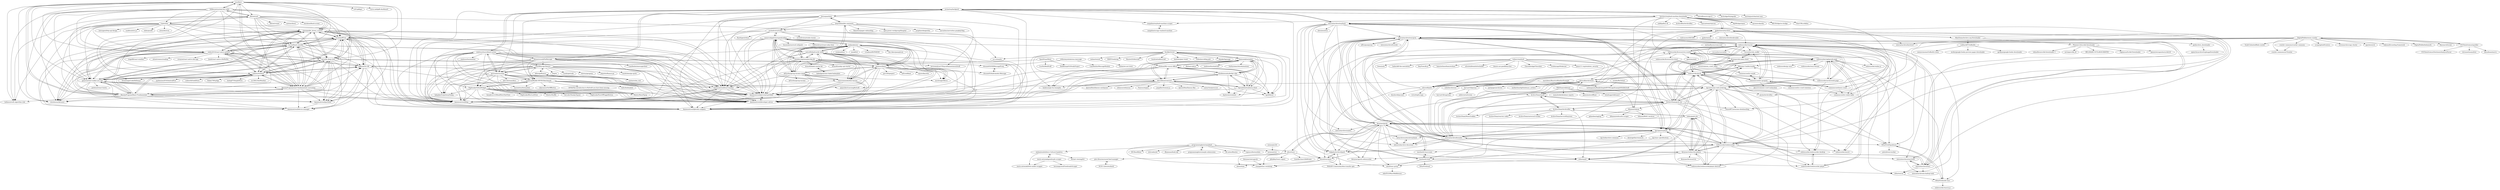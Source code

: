 digraph G {
"mozilla/rr" -> "nimia/public_drown_scanner"
"mozilla/rr" -> "lorentey/BTree"
"mozilla/rr" -> "mrzool/bash-sensible"
"mozilla/rr" -> "xiekw2010/react-native-gitfeed"
"mozilla/rr" -> "sqren/fb-sleep-stats"
"mozilla/rr" -> "gaearon/react-makes-you-sad"
"mozilla/rr" -> "oubowu/OuNews"
"mozilla/rr" -> "ReactjsProgram/react-fundamentals-curriculum"
"mozilla/rr" -> "ReactjsProgram/React-Fundamentals"
"mozilla/rr" -> "fulldecent/system-bus-radio"
"mozilla/rr" -> "storehouse/Advance" ["e"=1]
"mozilla/rr" -> "dthree/cash"
"mozilla/rr" -> "cs01/gdbgui" ["e"=1]
"mozilla/rr" -> "hollance/swift-algorithm-club" ["e"=1]
"mozilla/rr" -> "cyrus-and/gdb-dashboard" ["e"=1]
"jsvine/waybackpack" -> "bevacqua/shots"
"jsvine/waybackpack" -> "hartator/wayback-machine-downloader"
"jsvine/waybackpack" -> "IonicaBizau/scrape-it" ["e"=1]
"jsvine/waybackpack" -> "sindresorhus/refined-twitter"
"jsvine/waybackpack" -> "bboyairwreck/PieMessage"
"jsvine/waybackpack" -> "kanemontreuil/gherkin-snippets"
"jsvine/waybackpack" -> "internetarchive/wayback"
"jsvine/waybackpack" -> "kanemontreuil/blog"
"jsvine/waybackpack" -> "kanemontreuil/personal-portfolio"
"jsvine/waybackpack" -> "pyGrowler/Growler"
"jsvine/waybackpack" -> "kanemontreuil/developer-advice"
"jsvine/waybackpack" -> "ivanbruel/Reddit-MVVM-Benchmark"
"jsvine/waybackpack" -> "sangaline/wayback-machine-scraper"
"jsvine/waybackpack" -> "devbridge/Styleguide" ["e"=1]
"jsvine/waybackpack" -> "mortenjust/cleartext-mac" ["e"=1]
"bboyairwreck/PieMessage" -> "kakajika/SwipeAwayDialog" ["e"=1]
"bboyairwreck/PieMessage" -> "Nightonke/GithubWidget"
"bboyairwreck/PieMessage" -> "pyGrowler/Growler"
"bboyairwreck/PieMessage" -> "shusain93/OSXMessageProxy"
"bboyairwreck/PieMessage" -> "jsvine/waybackpack"
"bboyairwreck/PieMessage" -> "Meetic/MaryPopup" ["e"=1]
"bboyairwreck/PieMessage" -> "kanemontreuil/personal-portfolio"
"bboyairwreck/PieMessage" -> "shusain93/Andromeda-iMessage"
"bboyairwreck/PieMessage" -> "kanemontreuil/gherkin-snippets"
"bboyairwreck/PieMessage" -> "kanemontreuil/blog"
"bboyairwreck/PieMessage" -> "ivanbruel/Reddit-MVVM-Benchmark"
"bboyairwreck/PieMessage" -> "sindresorhus/refined-twitter"
"bboyairwreck/PieMessage" -> "kanemontreuil/developer-advice"
"bboyairwreck/PieMessage" -> "FlashBoys/go-finance"
"bboyairwreck/PieMessage" -> "CamHenlin/imessageclient" ["e"=1]
"wabarc/wayback" -> "crisdosyago/Diskernet" ["e"=1]
"wabarc/wayback" -> "rahiel/archiveror"
"wabarc/wayback" -> "oduwsdl/ipwb"
"wabarc/wayback" -> "jmau111-org/windows_security" ["e"=1]
"wabarc/wayback" -> "Owez/yark" ["e"=1]
"wabarc/wayback" -> "leafac/kill-the-newsletter" ["e"=1]
"wabarc/wayback" -> "HeyPuter/kv.js" ["e"=1]
"wabarc/wayback" -> "oduwsdl/archivenow"
"wabarc/wayback" -> "hamsterbase/hamsterbase" ["e"=1]
"wabarc/wayback" -> "silverbulletmd/silverbullet" ["e"=1]
"wabarc/wayback" -> "Rhizome-Conifer/conifer"
"wabarc/wayback" -> "donuts-are-good/bearclaw"
"wabarc/wayback" -> "ChocolateApp/Chocolate" ["e"=1]
"buckket/twtxt" -> "XXIIVV/webring" ["e"=1]
"buckket/twtxt" -> "mdom/txtnish"
"buckket/twtxt" -> "Teamweek/instadate"
"buckket/twtxt" -> "tholman/90s-cursor-effects"
"buckket/twtxt" -> "cloudimmunity/docker-slim"
"buckket/twtxt" -> "Spreadsheets/jQuery.sheet"
"buckket/twtxt" -> "MasterQ32/kristall" ["e"=1]
"buckket/twtxt" -> "p-e-w/maybe" ["e"=1]
"buckket/twtxt" -> "sgrif/diesel" ["e"=1]
"buckket/twtxt" -> "dmvaldman/samsara"
"buckket/twtxt" -> "hundredrabbits/Left" ["e"=1]
"buckket/twtxt" -> "bmkmanoj/js-by-examples" ["e"=1]
"buckket/twtxt" -> "lmatteis/peer-tweet" ["e"=1]
"buckket/twtxt" -> "tsileo/microblog.pub" ["e"=1]
"buckket/twtxt" -> "skyjake/lagrange" ["e"=1]
"oduwsdl/ipwb" -> "internetarchive/warcprox"
"oduwsdl/ipwb" -> "oduwsdl/archivenow"
"oduwsdl/ipwb" -> "helgeho/ArchiveSpark"
"oduwsdl/ipwb" -> "diasdavid/ipscend" ["e"=1]
"oduwsdl/ipwb" -> "webrecorder/warcio"
"oduwsdl/ipwb" -> "webrecorder/browsertrix-crawler"
"oduwsdl/ipwb" -> "victorb/ipfscrape"
"webrecorder/browsertrix-crawler" -> "webrecorder/replayweb.page"
"webrecorder/browsertrix-crawler" -> "webrecorder/archiveweb.page"
"webrecorder/browsertrix-crawler" -> "webrecorder/pywb"
"webrecorder/browsertrix-crawler" -> "webrecorder/browsertrix-cloud"
"webrecorder/browsertrix-crawler" -> "webrecorder/warcio"
"webrecorder/browsertrix-crawler" -> "openzim/zimit" ["e"=1]
"webrecorder/browsertrix-crawler" -> "webrecorder/warcit"
"webrecorder/browsertrix-crawler" -> "internetarchive/warcprox"
"tripit/slate" -> "dthree/cash"
"tripit/slate" -> "interagent/http-api-design" ["e"=1]
"tripit/slate" -> "usablica/intro.js" ["e"=1]
"tripit/slate" -> "mrzool/bash-sensible"
"tripit/slate" -> "gaearon/react-makes-you-sad"
"tripit/slate" -> "lorentey/BTree"
"tripit/slate" -> "nimia/public_drown_scanner"
"tripit/slate" -> "ReactjsProgram/React-Fundamentals"
"tripit/slate" -> "xiekw2010/react-native-gitfeed"
"tripit/slate" -> "storehouse/Advance" ["e"=1]
"tripit/slate" -> "sqren/fb-sleep-stats"
"tripit/slate" -> "ReactjsProgram/react-fundamentals-curriculum"
"tripit/slate" -> "elabs/pundit" ["e"=1]
"tripit/slate" -> "atom/electron" ["e"=1]
"tripit/slate" -> "hollance/swift-algorithm-club" ["e"=1]
"cloudimmunity/docker-slim" -> "tholman/90s-cursor-effects"
"cloudimmunity/docker-slim" -> "kanemontreuil/personal-portfolio"
"cloudimmunity/docker-slim" -> "Teamweek/instadate"
"cloudimmunity/docker-slim" -> "kanemontreuil/developer-advice"
"cloudimmunity/docker-slim" -> "Spreadsheets/jQuery.sheet"
"cloudimmunity/docker-slim" -> "sgrif/diesel" ["e"=1]
"cloudimmunity/docker-slim" -> "daylerees/scientist" ["e"=1]
"cloudimmunity/docker-slim" -> "dmvaldman/samsara"
"fulldecent/system-bus-radio" -> "nimia/public_drown_scanner"
"fulldecent/system-bus-radio" -> "mrzool/bash-sensible"
"fulldecent/system-bus-radio" -> "lorentey/BTree"
"fulldecent/system-bus-radio" -> "sqren/fb-sleep-stats"
"fulldecent/system-bus-radio" -> "gaearon/react-makes-you-sad"
"fulldecent/system-bus-radio" -> "xiekw2010/react-native-gitfeed"
"fulldecent/system-bus-radio" -> "dthree/cash"
"fulldecent/system-bus-radio" -> "ReactjsProgram/react-fundamentals-curriculum"
"fulldecent/system-bus-radio" -> "oubowu/OuNews"
"fulldecent/system-bus-radio" -> "ReactjsProgram/React-Fundamentals"
"fulldecent/system-bus-radio" -> "mozilla/rr"
"fulldecent/system-bus-radio" -> "storehouse/Advance" ["e"=1]
"fulldecent/system-bus-radio" -> "hollance/swift-algorithm-club" ["e"=1]
"fulldecent/system-bus-radio" -> "DreaminginCodeZH/Douya" ["e"=1]
"fulldecent/system-bus-radio" -> "tripit/slate"
"sqren/fb-sleep-stats" -> "nimia/public_drown_scanner"
"sqren/fb-sleep-stats" -> "lorentey/BTree"
"sqren/fb-sleep-stats" -> "xiekw2010/react-native-gitfeed"
"sqren/fb-sleep-stats" -> "gaearon/react-makes-you-sad"
"sqren/fb-sleep-stats" -> "mrzool/bash-sensible"
"sqren/fb-sleep-stats" -> "oubowu/OuNews"
"sqren/fb-sleep-stats" -> "ReactjsProgram/react-fundamentals-curriculum"
"sqren/fb-sleep-stats" -> "ReactjsProgram/React-Fundamentals"
"sqren/fb-sleep-stats" -> "Jeffmen/Git.NB"
"sqren/fb-sleep-stats" -> "storehouse/Advance" ["e"=1]
"sqren/fb-sleep-stats" -> "kanemontreuil/portfolio"
"sqren/fb-sleep-stats" -> "kanemontreuil/device-manager"
"sqren/fb-sleep-stats" -> "kanemontreuil/developer-advice"
"sqren/fb-sleep-stats" -> "kanemontreuil/blog"
"sqren/fb-sleep-stats" -> "kanemontreuil/local-weather"
"kriasoft/babel-starter-kit" -> "babel/generator-babel-boilerplate"
"Spreadsheets/jQuery.sheet" -> "tholman/90s-cursor-effects"
"Spreadsheets/jQuery.sheet" -> "Teamweek/instadate"
"Spreadsheets/jQuery.sheet" -> "cloudimmunity/docker-slim"
"Spreadsheets/jQuery.sheet" -> "kanemontreuil/personal-portfolio"
"Spreadsheets/jQuery.sheet" -> "kanemontreuil/developer-advice"
"Spreadsheets/jQuery.sheet" -> "dmvaldman/samsara"
"Spreadsheets/jQuery.sheet" -> "sgrif/diesel" ["e"=1]
"Spreadsheets/jQuery.sheet" -> "daylerees/scientist" ["e"=1]
"Phoenix124/scribd-downloader" -> "mrtztg/scribd_dl"
"Phoenix124/scribd-downloader" -> "BELGRADE-OUTLAW/SCRIMTEC"
"Phoenix124/scribd-downloader" -> "vaginessa/Scribd-Downloader"
"Phoenix124/scribd-downloader" -> "giannisterzopoulos/scribd-dl"
"Phoenix124/scribd-downloader" -> "tobiasBora/scribd-downloader-3"
"USCDataScience/sparkler" -> "DigitalPebble/storm-crawler"
"USCDataScience/sparkler" -> "USCDataScience/SentimentAnalysisParser"
"USCDataScience/sparkler" -> "chrismattmann/drat"
"USCDataScience/sparkler" -> "khundman/marve" ["e"=1]
"Teamweek/instadate" -> "tholman/90s-cursor-effects"
"Teamweek/instadate" -> "dmvaldman/samsara"
"Teamweek/instadate" -> "cloudimmunity/docker-slim"
"Teamweek/instadate" -> "Spreadsheets/jQuery.sheet"
"Teamweek/instadate" -> "kanemontreuil/personal-portfolio"
"Teamweek/instadate" -> "kanemontreuil/developer-advice"
"Teamweek/instadate" -> "bmkmanoj/js-by-examples" ["e"=1]
"Teamweek/instadate" -> "daylerees/scientist" ["e"=1]
"Teamweek/instadate" -> "buckket/twtxt"
"Teamweek/instadate" -> "sgrif/diesel" ["e"=1]
"Teamweek/instadate" -> "sindresorhus/matcher"
"Teamweek/instadate" -> "OutSystems/AutoAnimations" ["e"=1]
"Teamweek/instadate" -> "dleitee/valid.js" ["e"=1]
"ReactjsProgram/React-Fundamentals" -> "ReactjsProgram/react-fundamentals-curriculum"
"ReactjsProgram/React-Fundamentals" -> "nimia/public_drown_scanner"
"ReactjsProgram/React-Fundamentals" -> "lorentey/BTree"
"ReactjsProgram/React-Fundamentals" -> "gaearon/react-makes-you-sad"
"ReactjsProgram/React-Fundamentals" -> "xiekw2010/react-native-gitfeed"
"ReactjsProgram/React-Fundamentals" -> "mrzool/bash-sensible"
"ReactjsProgram/React-Fundamentals" -> "sqren/fb-sleep-stats"
"ReactjsProgram/React-Fundamentals" -> "oubowu/OuNews"
"ReactjsProgram/React-Fundamentals" -> "storehouse/Advance" ["e"=1]
"ReactjsProgram/React-Fundamentals" -> "Jeffmen/Git.NB"
"ReactjsProgram/React-Fundamentals" -> "mozilla/rr"
"ReactjsProgram/React-Fundamentals" -> "hollance/swift-algorithm-club" ["e"=1]
"ReactjsProgram/React-Fundamentals" -> "kanemontreuil/portfolio"
"ReactjsProgram/React-Fundamentals" -> "kanemontreuil/developer-advice"
"ReactjsProgram/React-Fundamentals" -> "kanemontreuil/device-manager"
"ReactjsProgram/react-fundamentals-curriculum" -> "ReactjsProgram/React-Fundamentals"
"ReactjsProgram/react-fundamentals-curriculum" -> "nimia/public_drown_scanner"
"ReactjsProgram/react-fundamentals-curriculum" -> "lorentey/BTree"
"ReactjsProgram/react-fundamentals-curriculum" -> "gaearon/react-makes-you-sad"
"ReactjsProgram/react-fundamentals-curriculum" -> "xiekw2010/react-native-gitfeed"
"ReactjsProgram/react-fundamentals-curriculum" -> "mrzool/bash-sensible"
"ReactjsProgram/react-fundamentals-curriculum" -> "sqren/fb-sleep-stats"
"ReactjsProgram/react-fundamentals-curriculum" -> "oubowu/OuNews"
"ReactjsProgram/react-fundamentals-curriculum" -> "storehouse/Advance" ["e"=1]
"ReactjsProgram/react-fundamentals-curriculum" -> "Jeffmen/Git.NB"
"ReactjsProgram/react-fundamentals-curriculum" -> "kanemontreuil/portfolio"
"ReactjsProgram/react-fundamentals-curriculum" -> "kanemontreuil/developer-advice"
"ReactjsProgram/react-fundamentals-curriculum" -> "kanemontreuil/device-manager"
"ReactjsProgram/react-fundamentals-curriculum" -> "mozilla/rr"
"ReactjsProgram/react-fundamentals-curriculum" -> "kanemontreuil/blog"
"jjjake/internetarchive" -> "bibanon/tubeup"
"jjjake/internetarchive" -> "internetarchive/wayback"
"jjjake/internetarchive" -> "iipc/awesome-web-archiving"
"jjjake/internetarchive" -> "vmbrasseur/IAS3API"
"jjjake/internetarchive" -> "jjjake/iamine"
"jjjake/internetarchive" -> "iipc/openwayback"
"jjjake/internetarchive" -> "internetarchive/bookreader" ["e"=1]
"jjjake/internetarchive" -> "hartator/wayback-machine-downloader"
"jjjake/internetarchive" -> "internetarchive/warcprox"
"jjjake/internetarchive" -> "webrecorder/warcio"
"jjjake/internetarchive" -> "webrecorder/webrecorder"
"jjjake/internetarchive" -> "MiniGlome/Archive.org-Downloader"
"jjjake/internetarchive" -> "chfoo/warcat"
"jjjake/internetarchive" -> "simon987/awesome-datahoarding" ["e"=1]
"jjjake/internetarchive" -> "internetarchive/brozzler"
"tholman/90s-cursor-effects" -> "cloudimmunity/docker-slim"
"tholman/90s-cursor-effects" -> "Teamweek/instadate"
"tholman/90s-cursor-effects" -> "kanemontreuil/personal-portfolio"
"tholman/90s-cursor-effects" -> "kanemontreuil/developer-advice"
"tholman/90s-cursor-effects" -> "Spreadsheets/jQuery.sheet"
"tholman/90s-cursor-effects" -> "bmkmanoj/js-by-examples" ["e"=1]
"tholman/90s-cursor-effects" -> "dmvaldman/samsara"
"tholman/90s-cursor-effects" -> "sgrif/diesel" ["e"=1]
"bibanon/tubeup" -> "bibanon/BASC-Archiver" ["e"=1]
"bibanon/tubeup" -> "gdamdam/iagitup"
"bibanon/tubeup" -> "bibanon/webcache-scraper"
"machawk1/wail" -> "machawk1/warcreate"
"machawk1/wail" -> "internetarchive/warcprox"
"machawk1/wail" -> "alard/warc-proxy"
"machawk1/wail" -> "N0taN3rd/wail"
"machawk1/wail" -> "webrecorder/webrecorder-player"
"machawk1/warcreate" -> "machawk1/wail"
"machawk1/warcreate" -> "internetarchive/warcprox"
"hartator/wayback-machine-downloader" -> "jsvine/waybackpack"
"hartator/wayback-machine-downloader" -> "iipc/awesome-web-archiving"
"hartator/wayback-machine-downloader" -> "sangaline/wayback-machine-scraper"
"hartator/wayback-machine-downloader" -> "jjjake/internetarchive"
"hartator/wayback-machine-downloader" -> "internetarchive/wayback"
"hartator/wayback-machine-downloader" -> "pirate/ArchiveBox" ["e"=1]
"hartator/wayback-machine-downloader" -> "mikf/gallery-dl" ["e"=1]
"hartator/wayback-machine-downloader" -> "webrecorder/pywb"
"hartator/wayback-machine-downloader" -> "ArchiveBox/ArchiveBox" ["e"=1]
"hartator/wayback-machine-downloader" -> "wpscanteam/wpscan" ["e"=1]
"hartator/wayback-machine-downloader" -> "ArchiveTeam/grab-site"
"hartator/wayback-machine-downloader" -> "RipMeApp/ripme" ["e"=1]
"hartator/wayback-machine-downloader" -> "qarmin/czkawka" ["e"=1]
"hartator/wayback-machine-downloader" -> "RSS-Bridge/rss-bridge" ["e"=1]
"hartator/wayback-machine-downloader" -> "ClearURLs/Addon" ["e"=1]
"ArchiveTeam/ArchiveBot" -> "ludios/grab-site"
"ArchiveTeam/ArchiveBot" -> "ArchiveTeam/NewsGrabber"
"ArchiveTeam/ArchiveBot" -> "ArchiveTeam/wpull"
"ArchiveTeam/ArchiveBot" -> "ArchiveTeam/terroroftinytown"
"ArchiveTeam/ArchiveBot" -> "ArchiveTeam/grab-site"
"ArchiveTeam/ArchiveBot" -> "ArchiveTeam/warrior-code2"
"ArchiveTeam/ArchiveBot" -> "chfoo/wpull"
"ArchiveTeam/ArchiveBot" -> "ArchiveTeam/universal-tracker"
"Nightonke/GithubWidget" -> "kakajika/SwipeAwayDialog" ["e"=1]
"Nightonke/GithubWidget" -> "Meetic/MaryPopup" ["e"=1]
"Nightonke/GithubWidget" -> "Nightonke/FaceOffToggleButton" ["e"=1]
"Nightonke/GithubWidget" -> "kanemontreuil/blog"
"Nightonke/GithubWidget" -> "kanemontreuil/gherkin-snippets"
"Nightonke/GithubWidget" -> "kanemontreuil/personal-portfolio"
"Nightonke/GithubWidget" -> "borjabravo10/ReadMoreTextView" ["e"=1]
"Nightonke/GithubWidget" -> "Nightonke/BlurLockView" ["e"=1]
"Nightonke/GithubWidget" -> "ivanbruel/Reddit-MVVM-Benchmark"
"Nightonke/GithubWidget" -> "Meetic/Shuffle" ["e"=1]
"Nightonke/GithubWidget" -> "kanemontreuil/developer-advice"
"Nightonke/GithubWidget" -> "IntruderShanky/Squint" ["e"=1]
"programminghistorian/ph-submissions" -> "programminghistorian/jekyll"
"sindresorhus/refined-twitter" -> "ivanbruel/Reddit-MVVM-Benchmark"
"sindresorhus/refined-twitter" -> "kanemontreuil/blog"
"sindresorhus/refined-twitter" -> "kanemontreuil/personal-portfolio"
"sindresorhus/refined-twitter" -> "kanemontreuil/developer-advice"
"sindresorhus/refined-twitter" -> "kanemontreuil/gherkin-snippets"
"sindresorhus/refined-twitter" -> "Nightonke/GithubWidget"
"sindresorhus/refined-twitter" -> "pyGrowler/Growler"
"sindresorhus/refined-twitter" -> "sindresorhus/anatine" ["e"=1]
"sindresorhus/refined-twitter" -> "FlashBoys/go-finance"
"sindresorhus/refined-twitter" -> "jsvine/waybackpack"
"sindresorhus/refined-twitter" -> "kakajika/SwipeAwayDialog" ["e"=1]
"sindresorhus/refined-twitter" -> "kanemontreuil/local-weather"
"sindresorhus/refined-twitter" -> "Meetic/MaryPopup" ["e"=1]
"sindresorhus/refined-twitter" -> "bboyairwreck/PieMessage"
"sindresorhus/refined-twitter" -> "marmelroy/Interpolate" ["e"=1]
"aktau/gofinance" -> "aantix/richie_rich"
"aktau/gofinance" -> "FlashBoys/go-finance"
"ericholiveira/studio" -> "kanemontreuil/personal-portfolio"
"ericholiveira/studio" -> "kanemontreuil/developer-advice"
"ericholiveira/studio" -> "kanemontreuil/local-weather"
"ericholiveira/studio" -> "ericholiveira/studio-cluster"
"ericholiveira/studio" -> "kanemontreuil/blog"
"ericholiveira/studio" -> "kanemontreuil/gherkin-snippets"
"ericholiveira/studio" -> "manavsehgal/reactspeedcoding"
"ericholiveira/studio" -> "Raathigesh/Atmo"
"joelpx/plasma" -> "natsu90/dial2verify-twilio"
"joelpx/plasma" -> "kanemontreuil/local-weather"
"joelpx/plasma" -> "kanemontreuil/developer-advice"
"joelpx/plasma" -> "kanemontreuil/personal-portfolio"
"joelpx/plasma" -> "kanemontreuil/blog"
"joelpx/plasma" -> "kanemontreuil/gherkin-snippets"
"joelpx/plasma" -> "okTurtles/group-income-simple"
"joelpx/plasma" -> "manavsehgal/reactspeedcoding"
"joelpx/plasma" -> "ratrecommends/dice-heroes"
"joelpx/plasma" -> "pinterest/knox"
"joelpx/plasma" -> "wisk/medusa" ["e"=1]
"joelpx/plasma" -> "mschwager/fierce" ["e"=1]
"joelpx/plasma" -> "zneak/fcd" ["e"=1]
"joelpx/plasma" -> "vrtadmin/ROPMEMU" ["e"=1]
"joelpx/plasma" -> "das-labor/panopticon" ["e"=1]
"pinterest/knox" -> "natsu90/dial2verify-twilio"
"pinterest/knox" -> "kanemontreuil/local-weather"
"pinterest/knox" -> "okTurtles/group-income-simple"
"pinterest/knox" -> "kanemontreuil/personal-portfolio"
"pinterest/knox" -> "kanemontreuil/developer-advice"
"pinterest/knox" -> "ratrecommends/dice-heroes"
"pinterest/knox" -> "kanemontreuil/gherkin-snippets"
"pinterest/knox" -> "kanemontreuil/blog"
"pinterest/knox" -> "membership/membership.db"
"pinterest/knox" -> "manavsehgal/reactspeedcoding"
"pinterest/knox" -> "joelpx/plasma"
"pinterest/knox" -> "lyft/confidant" ["e"=1]
"pinterest/knox" -> "mschwager/fierce" ["e"=1]
"pinterest/knox" -> "square/keywhiz" ["e"=1]
"pinterest/knox" -> "gavv/httpexpect" ["e"=1]
"webrecorder/pywb" -> "webrecorder/browsertrix-crawler"
"webrecorder/pywb" -> "webrecorder/warcio"
"webrecorder/pywb" -> "webrecorder/replayweb.page"
"webrecorder/pywb" -> "webrecorder/webrecorder"
"webrecorder/pywb" -> "Rhizome-Conifer/conifer"
"webrecorder/pywb" -> "iipc/awesome-web-archiving"
"webrecorder/pywb" -> "internetarchive/brozzler"
"webrecorder/pywb" -> "iipc/openwayback"
"webrecorder/pywb" -> "ArchiveTeam/grab-site"
"webrecorder/pywb" -> "webrecorder/archiveweb.page"
"webrecorder/pywb" -> "internetarchive/warcprox"
"webrecorder/pywb" -> "ArchiveTeam/wpull"
"webrecorder/pywb" -> "oduwsdl/archivenow"
"webrecorder/pywb" -> "webrecorder/webrecorder-desktop"
"webrecorder/pywb" -> "webrecorder/webrecorderplayer-electron"
"harvard-lil/perma" -> "oduwsdl/archivenow"
"harvard-lil/perma" -> "harvard-lil/capstone" ["e"=1]
"harvard-lil/perma" -> "adelevie/walverine" ["e"=1]
"mrzool/bash-sensible" -> "nimia/public_drown_scanner"
"mrzool/bash-sensible" -> "lorentey/BTree"
"mrzool/bash-sensible" -> "xiekw2010/react-native-gitfeed"
"mrzool/bash-sensible" -> "gaearon/react-makes-you-sad"
"mrzool/bash-sensible" -> "sqren/fb-sleep-stats"
"mrzool/bash-sensible" -> "ReactjsProgram/react-fundamentals-curriculum"
"mrzool/bash-sensible" -> "oubowu/OuNews"
"mrzool/bash-sensible" -> "ReactjsProgram/React-Fundamentals"
"mrzool/bash-sensible" -> "kanemontreuil/portfolio"
"mrzool/bash-sensible" -> "Jeffmen/Git.NB"
"mrzool/bash-sensible" -> "kanemontreuil/device-manager"
"mrzool/bash-sensible" -> "storehouse/Advance" ["e"=1]
"mrzool/bash-sensible" -> "kanemontreuil/developer-advice"
"mrzool/bash-sensible" -> "kanemontreuil/blog"
"mrzool/bash-sensible" -> "kanemontreuil/local-weather"
"okTurtles/group-income-simple" -> "kanemontreuil/local-weather"
"okTurtles/group-income-simple" -> "natsu90/dial2verify-twilio"
"okTurtles/group-income-simple" -> "kanemontreuil/developer-advice"
"okTurtles/group-income-simple" -> "kanemontreuil/blog"
"okTurtles/group-income-simple" -> "kanemontreuil/gherkin-snippets"
"okTurtles/group-income-simple" -> "ratrecommends/dice-heroes"
"okTurtles/group-income-simple" -> "kanemontreuil/personal-portfolio"
"okTurtles/group-income-simple" -> "manavsehgal/reactspeedcoding"
"okTurtles/group-income-simple" -> "pinterest/knox"
"okTurtles/group-income-simple" -> "joelpx/plasma"
"okTurtles/group-income-simple" -> "membership/membership.db"
"okTurtles/group-income-simple" -> "okTurtles/group-income"
"okTurtles/group-income-simple" -> "mschwager/fierce" ["e"=1]
"dthree/cash" -> "dthree/vorpal" ["e"=1]
"dthree/cash" -> "santinic/how2" ["e"=1]
"dthree/cash" -> "mrzool/bash-sensible"
"dthree/cash" -> "gaearon/react-makes-you-sad"
"dthree/cash" -> "lorentey/BTree"
"dthree/cash" -> "nimia/public_drown_scanner"
"dthree/cash" -> "xiekw2010/react-native-gitfeed"
"dthree/cash" -> "fulldecent/system-bus-radio"
"dthree/cash" -> "shockone/black-screen" ["e"=1]
"dthree/cash" -> "tripit/slate"
"dthree/cash" -> "ReactjsProgram/react-fundamentals-curriculum"
"dthree/cash" -> "sqren/fb-sleep-stats"
"dthree/cash" -> "ReactjsProgram/React-Fundamentals"
"dthree/cash" -> "p-e-w/maybe" ["e"=1]
"dthree/cash" -> "hollance/swift-algorithm-club" ["e"=1]
"lorentey/BTree" -> "nimia/public_drown_scanner"
"lorentey/BTree" -> "xiekw2010/react-native-gitfeed"
"lorentey/BTree" -> "kanemontreuil/portfolio"
"lorentey/BTree" -> "kanemontreuil/device-manager"
"lorentey/BTree" -> "mrzool/bash-sensible"
"lorentey/BTree" -> "Jeffmen/Git.NB"
"lorentey/BTree" -> "kanemontreuil/developer-advice"
"lorentey/BTree" -> "kanemontreuil/blog"
"lorentey/BTree" -> "gaearon/react-makes-you-sad"
"lorentey/BTree" -> "kanemontreuil/local-weather"
"lorentey/BTree" -> "sqren/fb-sleep-stats"
"lorentey/BTree" -> "oubowu/OuNews"
"lorentey/BTree" -> "storehouse/Advance" ["e"=1]
"lorentey/BTree" -> "kanemontreuil/gherkin-snippets"
"lorentey/BTree" -> "kanemontreuil/personal-portfolio"
"rahiel/archiveror" -> "oduwsdl/archivenow"
"MiniGlome/Archive.org-Downloader" -> "gnd/archive_downloader"
"MiniGlome/Archive.org-Downloader" -> "Phoenix124/scribd-downloader"
"MiniGlome/Archive.org-Downloader" -> "jjjake/internetarchive"
"MiniGlome/Archive.org-Downloader" -> "vaibhavk97/GoBooDo"
"webrecorder/webrecorder" -> "webrecorder/pywb"
"webrecorder/webrecorder" -> "webrecorder/webrecorderplayer-electron"
"webrecorder/webrecorder" -> "ikreymer/webarchiveplayer"
"webrecorder/webrecorder" -> "ikreymer/pywb"
"webrecorder/webrecorder" -> "iipc/awesome-web-archiving"
"webrecorder/webrecorder" -> "webrecorder/webrecorder-player"
"webrecorder/webrecorder" -> "webrecorder/webrecorder-desktop"
"webrecorder/webrecorder" -> "webrecorder/warcio"
"webrecorder/webrecorder" -> "internetarchive/warcprox"
"webrecorder/webrecorder" -> "ludios/grab-site"
"webrecorder/webrecorder" -> "internetarchive/brozzler"
"webrecorder/webrecorder" -> "iipc/openwayback"
"webrecorder/webrecorder" -> "machawk1/warcreate"
"webrecorder/webrecorder" -> "webrecorder/warcit"
"webrecorder/webrecorder" -> "helgeho/ArchiveSpark"
"trivio/common_crawl_index" -> "ikreymer/cdx-index-client"
"trivio/common_crawl_index" -> "commoncrawl/cc-mrjob"
"cocrawler/cdx_toolkit" -> "ikreymer/cdx-index-client"
"cocrawler/cdx_toolkit" -> "commoncrawl/cc-index-table"
"michaelharms/comcrawl" -> "ikreymer/cdx-index-client"
"michaelharms/comcrawl" -> "cocrawler/cdx_toolkit"
"maria-antoniak/goodreads-scraper" -> "havanagrawal/GoodreadsScraper"
"maria-antoniak/goodreads-scraper" -> "maria-antoniak/little-mallet-wrapper"
"maria-antoniak/goodreads-scraper" -> "melaniewalsh/Intro-Cultural-Analytics"
"iipc/openwayback" -> "internetarchive/wayback"
"iipc/openwayback" -> "ikreymer/pywb"
"iipc/openwayback" -> "ukwa/webarchive-discovery"
"iipc/openwayback" -> "webrecorder/pywb"
"iipc/openwayback" -> "ikreymer/webarchiveplayer"
"iipc/openwayback" -> "lintool/warcbase"
"iipc/openwayback" -> "internetarchive/warcprox"
"iipc/openwayback" -> "iipc/warc-specifications"
"iipc/openwayback" -> "netarchivesuite/solrwayback"
"iipc/openwayback" -> "iipc/webarchive-commons"
"iipc/openwayback" -> "internetarchive/brozzler"
"iipc/openwayback" -> "datatogether/research"
"iipc/openwayback" -> "machawk1/wail"
"iipc/openwayback" -> "webrecorder/webrecorderplayer-electron"
"gwu-libraries/social-feed-manager" -> "NCSU-Libraries/lentil"
"vaibhavk97/GoBooDo" -> "memerememe/GoBooDo-Linux"
"vaibhavk97/GoBooDo" -> "mcdxn/google-books-preview-pages-downloader"
"vaibhavk97/GoBooDo" -> "aprikyan/google-books-downloader"
"oubowu/OuNews" -> "Rukey7/MvpApp" ["e"=1]
"oubowu/OuNews" -> "nimia/public_drown_scanner"
"oubowu/OuNews" -> "lorentey/BTree"
"oubowu/OuNews" -> "DreaminginCodeZH/Douya" ["e"=1]
"oubowu/OuNews" -> "xiekw2010/react-native-gitfeed"
"oubowu/OuNews" -> "gaearon/react-makes-you-sad"
"oubowu/OuNews" -> "mrzool/bash-sensible"
"oubowu/OuNews" -> "Jeffmen/Git.NB"
"oubowu/OuNews" -> "sqren/fb-sleep-stats"
"oubowu/OuNews" -> "liuling07/SimpleNews" ["e"=1]
"oubowu/OuNews" -> "ReactjsProgram/react-fundamentals-curriculum"
"oubowu/OuNews" -> "ReactjsProgram/React-Fundamentals"
"oubowu/OuNews" -> "xcc3641/SeeWeather" ["e"=1]
"oubowu/OuNews" -> "jaydenxiao2016/AndroidFire" ["e"=1]
"oubowu/OuNews" -> "codeestX/GeekNews" ["e"=1]
"programminghistorian/jekyll" -> "programminghistorian/ph-submissions"
"programminghistorian/jekyll" -> "dh-notes/dhnotes"
"programminghistorian/jekyll" -> "ropensci/historydata"
"programminghistorian/jekyll" -> "melaniewalsh/Intro-Cultural-Analytics"
"programminghistorian/jekyll" -> "jarmoza/twic"
"programminghistorian/jekyll" -> "vinaygoel/ars-workshop"
"programminghistorian/jekyll" -> "DH-Box/dhbox" ["e"=1]
"programminghistorian/jekyll" -> "elotroalex/ed" ["e"=1]
"programminghistorian/jekyll" -> "dbamman/book-nlp" ["e"=1]
"programminghistorian/jekyll" -> "edsu/twarc"
"gaearon/react-makes-you-sad" -> "nimia/public_drown_scanner"
"gaearon/react-makes-you-sad" -> "lorentey/BTree"
"gaearon/react-makes-you-sad" -> "xiekw2010/react-native-gitfeed"
"gaearon/react-makes-you-sad" -> "ReactjsProgram/react-fundamentals-curriculum"
"gaearon/react-makes-you-sad" -> "mrzool/bash-sensible"
"gaearon/react-makes-you-sad" -> "ReactjsProgram/React-Fundamentals"
"gaearon/react-makes-you-sad" -> "sqren/fb-sleep-stats"
"gaearon/react-makes-you-sad" -> "oubowu/OuNews"
"gaearon/react-makes-you-sad" -> "petehunt/react-howto" ["e"=1]
"gaearon/react-makes-you-sad" -> "Jeffmen/Git.NB"
"gaearon/react-makes-you-sad" -> "storehouse/Advance" ["e"=1]
"gaearon/react-makes-you-sad" -> "kanemontreuil/portfolio"
"gaearon/react-makes-you-sad" -> "kanemontreuil/device-manager"
"gaearon/react-makes-you-sad" -> "kanemontreuil/developer-advice"
"gaearon/react-makes-you-sad" -> "kanemontreuil/blog"
"SparkYuan/Meizi" -> "Jeffmen/Git.NB"
"SparkYuan/Meizi" -> "HotBitmapGG/StudyProject" ["e"=1]
"SparkYuan/Meizi" -> "IvorHu/RealStuff" ["e"=1]
"internetarchive/warc" -> "internetarchive/warctools"
"internetarchive/warc" -> "chfoo/warcat"
"internetarchive/warc" -> "ikreymer/pywb"
"internetarchive/warc" -> "internetarchive/warcprox"
"internetarchive/warc" -> "internetarchive/ia-hadoop-tools"
"internetarchive/warc" -> "webrecorder/warcio"
"internetarchive/warctools" -> "internetarchive/warc"
"internetarchive/warctools" -> "internetarchive/ia-hadoop-tools"
"Jeffmen/Git.NB" -> "kanemontreuil/portfolio"
"Jeffmen/Git.NB" -> "kanemontreuil/device-manager"
"Jeffmen/Git.NB" -> "kanemontreuil/blog"
"Jeffmen/Git.NB" -> "kanemontreuil/local-weather"
"Jeffmen/Git.NB" -> "kanemontreuil/developer-advice"
"Jeffmen/Git.NB" -> "kanemontreuil/gherkin-snippets"
"Jeffmen/Git.NB" -> "kanemontreuil/personal-portfolio"
"Jeffmen/Git.NB" -> "nimia/public_drown_scanner"
"Jeffmen/Git.NB" -> "lorentey/BTree"
"Jeffmen/Git.NB" -> "xiekw2010/react-native-gitfeed"
"Jeffmen/Git.NB" -> "oubowu/OuNews"
"marinbenc/ReactiveWeatherExample" -> "carlosypunto/ReallySimpleMVVMLoginExampleWithRxSwift"
"marinbenc/ReactiveWeatherExample" -> "pepaslabs/LearningRxSwift"
"shusain93/Andromeda-iMessage" -> "shusain93/OSXMessageProxy"
"shusain93/OSXMessageProxy" -> "shusain93/Andromeda-iMessage"
"nimia/public_drown_scanner" -> "lorentey/BTree"
"nimia/public_drown_scanner" -> "kanemontreuil/portfolio"
"nimia/public_drown_scanner" -> "kanemontreuil/device-manager"
"nimia/public_drown_scanner" -> "kanemontreuil/blog"
"nimia/public_drown_scanner" -> "kanemontreuil/developer-advice"
"nimia/public_drown_scanner" -> "Jeffmen/Git.NB"
"nimia/public_drown_scanner" -> "kanemontreuil/local-weather"
"nimia/public_drown_scanner" -> "xiekw2010/react-native-gitfeed"
"nimia/public_drown_scanner" -> "kanemontreuil/gherkin-snippets"
"nimia/public_drown_scanner" -> "kanemontreuil/personal-portfolio"
"nimia/public_drown_scanner" -> "mrzool/bash-sensible"
"nimia/public_drown_scanner" -> "gaearon/react-makes-you-sad"
"nimia/public_drown_scanner" -> "sqren/fb-sleep-stats"
"nimia/public_drown_scanner" -> "oubowu/OuNews"
"nimia/public_drown_scanner" -> "ReactjsProgram/react-fundamentals-curriculum"
"ikreymer/cdx-index-client" -> "cocrawler/cdx_toolkit"
"ikreymer/cdx-index-client" -> "trivio/common_crawl_index"
"ikreymer/cdx-index-client" -> "commoncrawl/cc-pyspark"
"ArchiveTeam/grab-site" -> "ArchiveTeam/wpull"
"ArchiveTeam/grab-site" -> "webrecorder/pywb"
"ArchiveTeam/grab-site" -> "iipc/awesome-web-archiving"
"ArchiveTeam/grab-site" -> "webrecorder/webrecorder-player"
"ArchiveTeam/grab-site" -> "Rhizome-Conifer/conifer"
"ArchiveTeam/grab-site" -> "ArchiveTeam/ArchiveBot"
"ArchiveTeam/grab-site" -> "chfoo/warcat"
"ArchiveTeam/grab-site" -> "internetarchive/brozzler"
"ArchiveTeam/grab-site" -> "webrecorder/replayweb.page"
"ArchiveTeam/grab-site" -> "webrecorder/browsertrix-crawler"
"ArchiveTeam/grab-site" -> "simon987/awesome-datahoarding" ["e"=1]
"ArchiveTeam/grab-site" -> "oduwsdl/archivenow"
"ArchiveTeam/grab-site" -> "internetarchive/warcprox"
"ArchiveTeam/grab-site" -> "machawk1/wail"
"ArchiveTeam/grab-site" -> "bibanon/tubeup"
"helgeho/ArchiveSpark" -> "WASAPI-Community/data-transfer-apis"
"helgeho/ArchiveSpark" -> "vinaygoel/ars-workshop"
"helgeho/ArchiveSpark" -> "lintool/warcbase"
"membership/membership.db" -> "jimpick/lambda-comments"
"membership/membership.db" -> "kanemontreuil/local-weather"
"membership/membership.db" -> "kanemontreuil/personal-portfolio"
"membership/membership.db" -> "kanemontreuil/gherkin-snippets"
"membership/membership.db" -> "kanemontreuil/developer-advice"
"membership/membership.db" -> "natsu90/dial2verify-twilio"
"membership/membership.db" -> "kanemontreuil/blog"
"membership/membership.db" -> "pinterest/knox"
"membership/membership.db" -> "okTurtles/group-income-simple"
"membership/membership.db" -> "larrynatalicio/15DaysofAnimationsinSwift" ["e"=1]
"membership/membership.db" -> "manavsehgal/reactspeedcoding"
"membership/membership.db" -> "kriasoft/nodejs-api-starter" ["e"=1]
"membership/membership.db" -> "ratrecommends/dice-heroes"
"membership/membership.db" -> "joelpx/plasma"
"membership/membership.db" -> "kriasoft/babel-starter-kit"
"xiekw2010/react-native-gitfeed" -> "nimia/public_drown_scanner"
"xiekw2010/react-native-gitfeed" -> "lorentey/BTree"
"xiekw2010/react-native-gitfeed" -> "stage88/react-weather" ["e"=1]
"xiekw2010/react-native-gitfeed" -> "oubowu/OuNews"
"xiekw2010/react-native-gitfeed" -> "gaearon/react-makes-you-sad"
"xiekw2010/react-native-gitfeed" -> "attentiveness/reading" ["e"=1]
"xiekw2010/react-native-gitfeed" -> "mrzool/bash-sensible"
"xiekw2010/react-native-gitfeed" -> "wwayne/react-native-nba-app" ["e"=1]
"xiekw2010/react-native-gitfeed" -> "sqren/fb-sleep-stats"
"xiekw2010/react-native-gitfeed" -> "ReactjsProgram/react-fundamentals-curriculum"
"xiekw2010/react-native-gitfeed" -> "Jeffmen/Git.NB"
"xiekw2010/react-native-gitfeed" -> "ljunb/react-native-iShiWuPai" ["e"=1]
"xiekw2010/react-native-gitfeed" -> "ReactjsProgram/React-Fundamentals"
"xiekw2010/react-native-gitfeed" -> "kanemontreuil/portfolio"
"xiekw2010/react-native-gitfeed" -> "storehouse/Advance" ["e"=1]
"FlashBoys/go-finance" -> "piquette/finance-go" ["e"=1]
"FlashBoys/go-finance" -> "aktau/gofinance"
"FlashBoys/go-finance" -> "pyGrowler/Growler"
"FlashBoys/go-finance" -> "kanemontreuil/personal-portfolio"
"FlashBoys/go-finance" -> "kanemontreuil/gherkin-snippets"
"FlashBoys/go-finance" -> "kanemontreuil/blog"
"FlashBoys/go-finance" -> "ivanbruel/Reddit-MVVM-Benchmark"
"FlashBoys/go-finance" -> "markcheno/go-quote" ["e"=1]
"FlashBoys/go-finance" -> "kanemontreuil/developer-advice"
"FlashBoys/go-finance" -> "Nightonke/GithubWidget"
"FlashBoys/go-finance" -> "kanemontreuil/local-weather"
"FlashBoys/go-finance" -> "knq/xo" ["e"=1]
"FlashBoys/go-finance" -> "cyanly/gotrade" ["e"=1]
"FlashBoys/go-finance" -> "chewxy/gorgonia" ["e"=1]
"FlashBoys/go-finance" -> "kakajika/SwipeAwayDialog" ["e"=1]
"internetarchive/brozzler" -> "internetarchive/warcprox"
"internetarchive/brozzler" -> "webrecorder/pywb"
"internetarchive/brozzler" -> "webrecorder/warcio"
"internetarchive/brozzler" -> "iipc/awesome-web-archiving"
"internetarchive/brozzler" -> "iipc/openwayback"
"internetarchive/brozzler" -> "webrecorder/browsertrix-crawler"
"internetarchive/brozzler" -> "N0taN3rd/Squidwarc"
"internetarchive/brozzler" -> "helgeho/ArchiveSpark"
"internetarchive/brozzler" -> "ukwa/webarchive-discovery"
"internetarchive/brozzler" -> "webrecorder/webrecorder"
"internetarchive/brozzler" -> "ArchiveTeam/grab-site"
"commoncrawl/cc-mrjob" -> "commoncrawl/cc-pyspark"
"allfro/pymiproxy" -> "internetarchive/warcprox"
"internetarchive/wayback" -> "iipc/openwayback"
"internetarchive/wayback" -> "ikreymer/pywb"
"internetarchive/wayback" -> "internetarchive/warcprox"
"internetarchive/wayback" -> "internetarchive/warc"
"internetarchive/wayback" -> "jjjake/internetarchive"
"internetarchive/wayback" -> "lintool/warcbase"
"internetarchive/wayback" -> "ukwa/webarchive-discovery"
"internetarchive/wayback" -> "helgeho/ArchiveSpark"
"internetarchive/wayback" -> "jsvine/waybackpack"
"internetarchive/wayback" -> "internetarchive/brozzler"
"internetarchive/wayback" -> "internetarchive/umbra"
"internetarchive/wayback" -> "internetarchive/heritrix3" ["e"=1]
"internetarchive/wayback" -> "netarchivesuite/solrwayback"
"internetarchive/wayback" -> "webrecorder/warcio"
"internetarchive/wayback" -> "ukwa/monitrix"
"internetarchive/warcprox" -> "machawk1/wail"
"internetarchive/warcprox" -> "machawk1/warcreate"
"internetarchive/warcprox" -> "internetarchive/brozzler"
"internetarchive/warcprox" -> "ikreymer/pywb"
"internetarchive/warcprox" -> "webrecorder/warcio"
"internetarchive/warcprox" -> "internetarchive/warctools"
"internetarchive/warcprox" -> "internetarchive/warc"
"internetarchive/warcprox" -> "ikreymer/webarchiveplayer"
"internetarchive/warcprox" -> "chfoo/wpull"
"internetarchive/warcprox" -> "internetarchive/liveweb"
"internetarchive/warcprox" -> "alard/warc-proxy"
"internetarchive/warcprox" -> "allfro/pymiproxy"
"internetarchive/warcprox" -> "iipc/openwayback"
"internetarchive/warcprox" -> "ikreymer/pywb-webrecorder"
"iipc/awesome-web-archiving" -> "webrecorder/pywb"
"iipc/awesome-web-archiving" -> "ArchiveTeam/grab-site"
"iipc/awesome-web-archiving" -> "webrecorder/webrecorder"
"iipc/awesome-web-archiving" -> "oduwsdl/archivenow"
"iipc/awesome-web-archiving" -> "internetarchive/brozzler"
"iipc/awesome-web-archiving" -> "simon987/awesome-datahoarding" ["e"=1]
"iipc/awesome-web-archiving" -> "pirate/ArchiveBox" ["e"=1]
"iipc/awesome-web-archiving" -> "N0taN3rd/Squidwarc"
"iipc/awesome-web-archiving" -> "iipc/openwayback"
"iipc/awesome-web-archiving" -> "webrecorder/replayweb.page"
"iipc/awesome-web-archiving" -> "ArchiveTeam/wpull"
"iipc/awesome-web-archiving" -> "Rhizome-Conifer/conifer"
"iipc/awesome-web-archiving" -> "helgeho/ArchiveSpark"
"iipc/awesome-web-archiving" -> "webrecorder/warcit"
"iipc/awesome-web-archiving" -> "webrecorder/warcio"
"chfoo/wpull" -> "ludios/grab-site"
"chfoo/wpull" -> "webrecorder/webrecorderplayer-electron"
"chfoo/wpull" -> "alard/warc-proxy"
"NCSU-Libraries/lentil" -> "gwu-libraries/social-feed-manager"
"wtfaremyinitials/osa-imessage" -> "shusain93/OSXMessageProxy"
"wtfaremyinitials/osa-imessage" -> "CamHenlin/iMessageModule" ["e"=1]
"sangaline/wayback-machine-scraper" -> "sangaline/scrapy-wayback-machine"
"DigitalPebble/storm-crawler" -> "USCDataScience/sparkler"
"DigitalPebble/storm-crawler" -> "crawler-commons/crawler-commons"
"DigitalPebble/storm-crawler" -> "commoncrawl/news-crawl"
"DigitalPebble/storm-crawler" -> "scrapinghub/frontera" ["e"=1]
"DigitalPebble/storm-crawler" -> "crawler-commons/url-frontier"
"DigitalPebble/storm-crawler" -> "istresearch/scrapy-cluster" ["e"=1]
"DigitalPebble/storm-crawler" -> "apache/nutch" ["e"=1]
"DigitalPebble/storm-crawler" -> "internetarchive/heritrix3" ["e"=1]
"DigitalPebble/storm-crawler" -> "tokenmill/crawling-framework" ["e"=1]
"DigitalPebble/storm-crawler" -> "DigitalPebble/behemoth"
"DigitalPebble/storm-crawler" -> "flaxsearch/luwak" ["e"=1]
"DigitalPebble/storm-crawler" -> "internetarchive/brozzler"
"DigitalPebble/storm-crawler" -> "ScaleUnlimited/flink-crawler"
"DigitalPebble/storm-crawler" -> "webrecorder/warcio"
"DigitalPebble/storm-crawler" -> "commoncrawl/cc-index-table"
"webrecorder/replayweb.page" -> "webrecorder/archiveweb.page"
"webrecorder/replayweb.page" -> "webrecorder/browsertrix-crawler"
"webrecorder/replayweb.page" -> "webrecorder/pywb"
"webrecorder/replayweb.page" -> "webrecorder/webrecorder-player"
"webrecorder/replayweb.page" -> "webrecorder/warcio"
"webrecorder/replayweb.page" -> "webrecorder/webrecorder-desktop"
"webrecorder/replayweb.page" -> "webrecorder/wabac.js"
"webrecorder/replayweb.page" -> "chfoo/warcat"
"webrecorder/replayweb.page" -> "webrecorder/py-wacz"
"webrecorder/replayweb.page" -> "iipc/awesome-web-archiving"
"webrecorder/replayweb.page" -> "N0taN3rd/node-warc"
"webrecorder/replayweb.page" -> "ArchiveTeam/grab-site"
"webrecorder/replayweb.page" -> "N0taN3rd/Squidwarc"
"webrecorder/replayweb.page" -> "webrecorder/wacz-format"
"webrecorder/replayweb.page" -> "Rhizome-Conifer/conifer"
"webrecorder/webrecorder-desktop" -> "webrecorder/webrecorder-player"
"WikiTeam/wikiteam" -> "openzim/mwoffliner" ["e"=1]
"WikiTeam/wikiteam" -> "bibanon/tubeup"
"WikiTeam/wikiteam" -> "elsiehupp/wikiteam3"
"WikiTeam/wikiteam" -> "mzmcbride/database-reports"
"WikiTeam/wikiteam" -> "ArchiveTeam/wpull"
"manavsehgal/reactspeedcoding" -> "kanemontreuil/local-weather"
"manavsehgal/reactspeedcoding" -> "natsu90/dial2verify-twilio"
"manavsehgal/reactspeedcoding" -> "kanemontreuil/developer-advice"
"manavsehgal/reactspeedcoding" -> "kanemontreuil/personal-portfolio"
"manavsehgal/reactspeedcoding" -> "kanemontreuil/blog"
"manavsehgal/reactspeedcoding" -> "okTurtles/group-income-simple"
"manavsehgal/reactspeedcoding" -> "ratrecommends/dice-heroes"
"manavsehgal/reactspeedcoding" -> "kanemontreuil/gherkin-snippets"
"manavsehgal/reactspeedcoding" -> "joelpx/plasma"
"manavsehgal/reactspeedcoding" -> "pinterest/knox"
"manavsehgal/reactspeedcoding" -> "ericholiveira/studio"
"manavsehgal/reactspeedcoding" -> "membership/membership.db"
"manavsehgal/reactspeedcoding" -> "linuxenko/unstuck-webpack" ["e"=1]
"manavsehgal/reactspeedcoding" -> "mschwager/fierce" ["e"=1]
"manavsehgal/reactspeedcoding" -> "fullstackreact/react-yelp-clone" ["e"=1]
"ikreymer/pywb" -> "ikreymer/webarchiveplayer"
"ikreymer/pywb" -> "iipc/openwayback"
"ikreymer/pywb" -> "internetarchive/warcprox"
"ikreymer/pywb" -> "ikreymer/pywb-webrecorder"
"ikreymer/pywb" -> "internetarchive/warc"
"ikreymer/pywb" -> "lintool/warcbase"
"ikreymer/pywb" -> "internetarchive/umbra"
"ikreymer/pywb" -> "edsu/twarc"
"ikreymer/pywb" -> "vinaygoel/ars-workshop"
"ikreymer/pywb" -> "ukwa/webarchive-discovery"
"ikreymer/pywb" -> "helgeho/ArchiveSpark"
"ikreymer/pywb" -> "webrecorder/webrecorder"
"ikreymer/pywb" -> "chfoo/wpull"
"ikreymer/pywb" -> "alard/warc-proxy"
"ikreymer/pywb" -> "webrecorder/warcio"
"bevacqua/shots" -> "jsvine/waybackpack"
"bevacqua/shots" -> "jimpick/lambda-comments"
"bevacqua/shots" -> "ericholiveira/studio"
"bevacqua/shots" -> "kanemontreuil/blog"
"bevacqua/shots" -> "kanemontreuil/gherkin-snippets"
"bevacqua/shots" -> "kanemontreuil/local-weather"
"bevacqua/shots" -> "kanemontreuil/personal-portfolio"
"bevacqua/shots" -> "kanemontreuil/developer-advice"
"natsu90/dial2verify-twilio" -> "kanemontreuil/local-weather"
"natsu90/dial2verify-twilio" -> "kanemontreuil/personal-portfolio"
"natsu90/dial2verify-twilio" -> "kanemontreuil/developer-advice"
"natsu90/dial2verify-twilio" -> "kanemontreuil/gherkin-snippets"
"natsu90/dial2verify-twilio" -> "kanemontreuil/blog"
"natsu90/dial2verify-twilio" -> "okTurtles/group-income-simple"
"natsu90/dial2verify-twilio" -> "ratrecommends/dice-heroes"
"natsu90/dial2verify-twilio" -> "manavsehgal/reactspeedcoding"
"natsu90/dial2verify-twilio" -> "joelpx/plasma"
"natsu90/dial2verify-twilio" -> "pinterest/knox"
"natsu90/dial2verify-twilio" -> "membership/membership.db"
"natsu90/dial2verify-twilio" -> "mschwager/fierce" ["e"=1]
"ikreymer/netcapsule" -> "vinaygoel/ars-workshop"
"mimno/jsLDA" -> "jarmoza/twic"
"Rhizome-Conifer/conifer" -> "webrecorder/pywb"
"dmvaldman/samsara" -> "Teamweek/instadate"
"dmvaldman/samsara" -> "tholman/90s-cursor-effects"
"dmvaldman/samsara" -> "Spreadsheets/jQuery.sheet"
"dmvaldman/samsara" -> "cloudimmunity/docker-slim"
"dmvaldman/samsara" -> "Famous/engine" ["e"=1]
"dmvaldman/samsara" -> "jaxgeller/tweezer.js"
"dmvaldman/samsara" -> "bmkmanoj/js-by-examples" ["e"=1]
"dmvaldman/samsara" -> "IjzerenHein/famous-flex" ["e"=1]
"dmvaldman/samsara" -> "daylerees/scientist" ["e"=1]
"dmvaldman/samsara" -> "yamartino/pressure" ["e"=1]
"dmvaldman/samsara" -> "sgrif/diesel" ["e"=1]
"dmvaldman/samsara" -> "kanemontreuil/personal-portfolio"
"dmvaldman/samsara" -> "IjzerenHein/famous-autolayout" ["e"=1]
"dmvaldman/samsara" -> "kanemontreuil/developer-advice"
"dmvaldman/samsara" -> "infamous/infamous"
"lintool/warcbase" -> "ukwa/shine"
"lintool/warcbase" -> "helgeho/ArchiveSpark"
"lintool/warcbase" -> "WASAPI-Community/data-transfer-apis"
"lintool/warcbase" -> "vinaygoel/ars-workshop"
"webrecorder/archiveweb.page" -> "webrecorder/replayweb.page"
"webrecorder/archiveweb.page" -> "webrecorder/browsertrix-crawler"
"webrecorder/archiveweb.page" -> "webrecorder/pywb"
"webrecorder/archiveweb.page" -> "webrecorder/webrecorder-desktop"
"webrecorder/archiveweb.page" -> "Rhizome-Conifer/conifer"
"jimpick/lambda-comments" -> "membership/membership.db"
"jimpick/lambda-comments" -> "Ramotion/paper-onboarding" ["e"=1]
"jimpick/lambda-comments" -> "larrynatalicio/15DaysofAnimationsinSwift" ["e"=1]
"jimpick/lambda-comments" -> "bevacqua/shots"
"jimpick/lambda-comments" -> "ericholiveira/studio"
"jimpick/lambda-comments" -> "kanemontreuil/blog"
"jimpick/lambda-comments" -> "open-power-workgroup/Hospital" ["e"=1]
"jimpick/lambda-comments" -> "jorgebastida/gordon" ["e"=1]
"jimpick/lambda-comments" -> "serverless/serverless-graphql-blog" ["e"=1]
"jimpick/lambda-comments" -> "kanemontreuil/personal-portfolio"
"pyGrowler/Growler" -> "kanemontreuil/gherkin-snippets"
"pyGrowler/Growler" -> "kanemontreuil/personal-portfolio"
"pyGrowler/Growler" -> "kanemontreuil/developer-advice"
"pyGrowler/Growler" -> "kanemontreuil/blog"
"pyGrowler/Growler" -> "ivanbruel/Reddit-MVVM-Benchmark"
"pyGrowler/Growler" -> "FlashBoys/go-finance"
"pyGrowler/Growler" -> "Nightonke/GithubWidget"
"pyGrowler/Growler" -> "kakajika/SwipeAwayDialog" ["e"=1]
"pyGrowler/Growler" -> "sindresorhus/refined-twitter"
"pyGrowler/Growler" -> "Meetic/MaryPopup" ["e"=1]
"pyGrowler/Growler" -> "kanemontreuil/local-weather"
"pyGrowler/Growler" -> "alex-sherman/deco" ["e"=1]
"oduwsdl/archivenow" -> "rahiel/archiveror"
"oduwsdl/archivenow" -> "pastpages/archiveis"
"oduwsdl/archivenow" -> "motherboardgithub/mass_archive"
"oduwsdl/archivenow" -> "iipc/awesome-web-archiving"
"oduwsdl/archivenow" -> "ArchiveTeam/wpull"
"oduwsdl/archivenow" -> "N0taN3rd/Squidwarc"
"oduwsdl/archivenow" -> "webrecorder/pywb"
"oduwsdl/archivenow" -> "harvard-lil/perma"
"oduwsdl/archivenow" -> "oduwsdl/ipwb"
"ikreymer/webarchiveplayer" -> "ikreymer/pywb"
"ikreymer/webarchiveplayer" -> "webrecorder/webrecorderplayer-electron"
"ikreymer/webarchiveplayer" -> "ludios/grab-site"
"ikreymer/webarchiveplayer" -> "internetarchive/warctools"
"ikreymer/webarchiveplayer" -> "internetarchive/warcprox"
"ikreymer/webarchiveplayer" -> "ikreymer/pywb-webrecorder"
"ikreymer/webarchiveplayer" -> "webrecorder/webrecorder"
"ikreymer/webarchiveplayer" -> "chfoo/wpull"
"ikreymer/webarchiveplayer" -> "ikreymer/browsertrix"
"ratrecommends/dice-heroes" -> "kanemontreuil/local-weather"
"ratrecommends/dice-heroes" -> "kanemontreuil/gherkin-snippets"
"ratrecommends/dice-heroes" -> "kanemontreuil/blog"
"ratrecommends/dice-heroes" -> "kanemontreuil/developer-advice"
"ratrecommends/dice-heroes" -> "natsu90/dial2verify-twilio"
"ratrecommends/dice-heroes" -> "kanemontreuil/personal-portfolio"
"ratrecommends/dice-heroes" -> "okTurtles/group-income-simple"
"ratrecommends/dice-heroes" -> "manavsehgal/reactspeedcoding"
"ratrecommends/dice-heroes" -> "pinterest/knox"
"ivanbruel/Reddit-MVVM-Benchmark" -> "kanemontreuil/gherkin-snippets"
"ivanbruel/Reddit-MVVM-Benchmark" -> "kanemontreuil/blog"
"ivanbruel/Reddit-MVVM-Benchmark" -> "kanemontreuil/personal-portfolio"
"ivanbruel/Reddit-MVVM-Benchmark" -> "kanemontreuil/developer-advice"
"ivanbruel/Reddit-MVVM-Benchmark" -> "rakaramos/OnOffButton" ["e"=1]
"ivanbruel/Reddit-MVVM-Benchmark" -> "pepaslabs/LearningRxSwift"
"ivanbruel/Reddit-MVVM-Benchmark" -> "kanemontreuil/local-weather"
"ivanbruel/Reddit-MVVM-Benchmark" -> "DTVD/The-introduction-to-RxSwift-you-have-been-missing" ["e"=1]
"ivanbruel/Reddit-MVVM-Benchmark" -> "pyGrowler/Growler"
"ivanbruel/Reddit-MVVM-Benchmark" -> "Nightonke/GithubWidget"
"ivanbruel/Reddit-MVVM-Benchmark" -> "marmelroy/Interpolate" ["e"=1]
"ivanbruel/Reddit-MVVM-Benchmark" -> "tailec/boilerplate" ["e"=1]
"babel/generator-babel-boilerplate" -> "kriasoft/babel-starter-kit"
"commoncrawl/news-crawl" -> "commoncrawl/cc-pyspark"
"commoncrawl/news-crawl" -> "commoncrawl/cc-index-table"
"webrecorder/warcio" -> "commoncrawl/cc-pyspark"
"webrecorder/warcio" -> "internetarchive/warcprox"
"webrecorder/warcio" -> "webrecorder/warcit"
"webrecorder/warcio" -> "N0taN3rd/node-warc"
"webrecorder/warcio" -> "cocrawler/cocrawler"
"webrecorder/warcio" -> "cocrawler/cdx_toolkit"
"webrecorder/warcio" -> "N0taN3rd/Squidwarc"
"webrecorder/warcio" -> "webrecorder/pywb"
"webrecorder/warcio" -> "helgeho/ArchiveSpark"
"webrecorder/warcio" -> "webrecorder/wabac.js"
"webrecorder/warcio" -> "internetarchive/warctools"
"webrecorder/warcio" -> "webrecorder/browsertrix-crawler"
"webrecorder/warcio" -> "internetarchive/warc"
"webrecorder/warcio" -> "ukwa/webarchive-discovery"
"webrecorder/warcio" -> "ikreymer/webarchiveplayer"
"oronbz/RxGithub" -> "carlosypunto/ReallySimpleMVVMLoginExampleWithRxSwift"
"commoncrawl/cc-pyspark" -> "commoncrawl/cc-index-table"
"commoncrawl/cc-pyspark" -> "webrecorder/warcio"
"commoncrawl/cc-pyspark" -> "commoncrawl/news-crawl"
"commoncrawl/cc-pyspark" -> "commoncrawl/cc-mrjob"
"commoncrawl/cc-pyspark" -> "cocrawler/cdx_toolkit"
"commoncrawl/cc-pyspark" -> "ikreymer/cdx-index-client"
"commoncrawl/cc-pyspark" -> "commoncrawl/cc-crawl-statistics"
"commoncrawl/cc-pyspark" -> "qburst/common-crawl-malayalam"
"N0taN3rd/Squidwarc" -> "peterk/warcworker"
"N0taN3rd/Squidwarc" -> "N0taN3rd/node-warc"
"N0taN3rd/node-warc" -> "webrecorder/warcio.js"
"N0taN3rd/node-warc" -> "N0taN3rd/Squidwarc"
"edsu/twarc" -> "pbinkley/twarc-report" ["e"=1]
"edsu/twarc" -> "lintool/warcbase"
"edsu/twarc" -> "ukwa/shine"
"edsu/twarc" -> "ikreymer/pywb"
"edsu/twarc" -> "gwu-libraries/social-feed-manager"
"edsu/twarc" -> "lcnetdev/marc2bibframe" ["e"=1]
"melaniewalsh/Intro-Cultural-Analytics" -> "maria-antoniak/goodreads-scraper"
"melaniewalsh/Intro-Cultural-Analytics" -> "maria-antoniak/little-mallet-wrapper"
"melaniewalsh/Intro-Cultural-Analytics" -> "distant-viewing/dvt" ["e"=1]
"aantix/richie_rich" -> "aktau/gofinance"
"crawler-commons/crawler-commons" -> "crawler-commons/url-frontier"
"alard/warc-proxy" -> "odie5533/WarcMiddleware"
"ArchiveTeam/wpull" -> "ArchiveTeam/grab-site"
"ArchiveTeam/wpull" -> "ArchiveTeam/ArchiveBot"
"ArchiveTeam/wpull" -> "ArchiveTeam/NewsGrabber"
"webrecorder/webrecorder-player" -> "webrecorder/webrecorder-desktop"
"webrecorder/webrecorder-player" -> "webrecorder/replayweb.page"
"webrecorder/webrecorderplayer-electron" -> "ikreymer/webarchiveplayer"
"webrecorder/webrecorderplayer-electron" -> "ludios/grab-site"
"ludios/grab-site" -> "chfoo/wpull"
"ludios/grab-site" -> "webrecorder/webrecorderplayer-electron"
"ludios/grab-site" -> "ikreymer/webarchiveplayer"
"ludios/grab-site" -> "ArchiveTeam/ArchiveBot"
"ludios/grab-site" -> "ikreymer/pywb"
"iipc/warc-specifications" -> "WASAPI-Community/data-transfer-apis"
"kanemontreuil/local-weather" -> "kanemontreuil/blog"
"kanemontreuil/local-weather" -> "kanemontreuil/developer-advice"
"kanemontreuil/local-weather" -> "kanemontreuil/gherkin-snippets"
"kanemontreuil/local-weather" -> "kanemontreuil/personal-portfolio"
"mdom/txtnish" -> "mdom/we-are-twtxt"
"gnd/archive_downloader" -> "opemvbs/archiveOrgImageDownloader"
"ukwa/webarchive-discovery" -> "netarchivesuite/solrwayback"
"chfoo/warcat" -> "N0taN3rd/node-warc"
"sangaline/scrapy-wayback-machine" -> "sangaline/wayback-machine-scraper"
"netarchivesuite/solrwayback" -> "ukwa/webarchive-discovery"
"kanemontreuil/portfolio" -> "kanemontreuil/device-manager"
"kanemontreuil/developer-advice" -> "kanemontreuil/personal-portfolio"
"kanemontreuil/personal-portfolio" -> "kanemontreuil/developer-advice"
"kanemontreuil/personal-portfolio" -> "kanemontreuil/gherkin-snippets"
"kanemontreuil/personal-portfolio" -> "kanemontreuil/blog"
"kanemontreuil/blog" -> "kanemontreuil/gherkin-snippets"
"kanemontreuil/blog" -> "kanemontreuil/local-weather"
"mozilla/rr" ["l"="25.617,-20.411"]
"nimia/public_drown_scanner" ["l"="25.685,-20.368"]
"lorentey/BTree" ["l"="25.695,-20.358"]
"mrzool/bash-sensible" ["l"="25.666,-20.367"]
"xiekw2010/react-native-gitfeed" ["l"="25.665,-20.411"]
"sqren/fb-sleep-stats" ["l"="25.685,-20.388"]
"gaearon/react-makes-you-sad" ["l"="25.712,-20.391"]
"oubowu/OuNews" ["l"="25.642,-20.376"]
"ReactjsProgram/react-fundamentals-curriculum" ["l"="25.659,-20.391"]
"ReactjsProgram/React-Fundamentals" ["l"="25.69,-20.412"]
"fulldecent/system-bus-radio" ["l"="25.643,-20.446"]
"storehouse/Advance" ["l"="-51.609,4.357"]
"dthree/cash" ["l"="25.689,-20.462"]
"cs01/gdbgui" ["l"="-19.443,-31.993"]
"hollance/swift-algorithm-club" ["l"="-51.777,4.245"]
"cyrus-and/gdb-dashboard" ["l"="-19.483,-32.03"]
"jsvine/waybackpack" ["l"="25.627,-20.193"]
"bevacqua/shots" ["l"="25.657,-20.272"]
"hartator/wayback-machine-downloader" ["l"="25.544,-20.061"]
"IonicaBizau/scrape-it" ["l"="13.951,-34.249"]
"sindresorhus/refined-twitter" ["l"="25.655,-20.239"]
"bboyairwreck/PieMessage" ["l"="25.682,-20.217"]
"kanemontreuil/gherkin-snippets" ["l"="25.702,-20.281"]
"internetarchive/wayback" ["l"="25.475,-20.032"]
"kanemontreuil/blog" ["l"="25.694,-20.298"]
"kanemontreuil/personal-portfolio" ["l"="25.72,-20.284"]
"pyGrowler/Growler" ["l"="25.678,-20.248"]
"kanemontreuil/developer-advice" ["l"="25.716,-20.306"]
"ivanbruel/Reddit-MVVM-Benchmark" ["l"="25.698,-20.238"]
"sangaline/wayback-machine-scraper" ["l"="25.587,-20.129"]
"devbridge/Styleguide" ["l"="13.773,-33.989"]
"mortenjust/cleartext-mac" ["l"="28.153,-18.852"]
"kakajika/SwipeAwayDialog" ["l"="47.907,1.247"]
"Nightonke/GithubWidget" ["l"="25.697,-20.259"]
"shusain93/OSXMessageProxy" ["l"="25.698,-20.16"]
"Meetic/MaryPopup" ["l"="47.977,1.199"]
"shusain93/Andromeda-iMessage" ["l"="25.691,-20.178"]
"FlashBoys/go-finance" ["l"="25.717,-20.235"]
"CamHenlin/imessageclient" ["l"="-12.388,-20.295"]
"wabarc/wayback" ["l"="25.59,-19.878"]
"crisdosyago/Diskernet" ["l"="-9.368,-18.822"]
"rahiel/archiveror" ["l"="25.571,-19.858"]
"oduwsdl/ipwb" ["l"="25.527,-19.92"]
"jmau111-org/windows_security" ["l"="34.742,-28.169"]
"Owez/yark" ["l"="-32.714,-22.522"]
"leafac/kill-the-newsletter" ["l"="-29.544,-20.646"]
"HeyPuter/kv.js" ["l"="34.802,-28.295"]
"oduwsdl/archivenow" ["l"="25.538,-19.89"]
"hamsterbase/hamsterbase" ["l"="-31.153,-20.215"]
"silverbulletmd/silverbullet" ["l"="-32.682,-22.539"]
"Rhizome-Conifer/conifer" ["l"="25.515,-19.904"]
"donuts-are-good/bearclaw" ["l"="25.641,-19.846"]
"ChocolateApp/Chocolate" ["l"="-32.52,-22.469"]
"buckket/twtxt" ["l"="25.86,-20.336"]
"XXIIVV/webring" ["l"="3.085,36.831"]
"mdom/txtnish" ["l"="25.915,-20.368"]
"Teamweek/instadate" ["l"="25.825,-20.318"]
"tholman/90s-cursor-effects" ["l"="25.8,-20.323"]
"cloudimmunity/docker-slim" ["l"="25.797,-20.307"]
"Spreadsheets/jQuery.sheet" ["l"="25.804,-20.291"]
"MasterQ32/kristall" ["l"="-25.39,-21.939"]
"p-e-w/maybe" ["l"="28.348,-19.073"]
"sgrif/diesel" ["l"="-9.532,5.255"]
"dmvaldman/samsara" ["l"="25.832,-20.294"]
"hundredrabbits/Left" ["l"="3.074,36.861"]
"bmkmanoj/js-by-examples" ["l"="27.939,-19.246"]
"lmatteis/peer-tweet" ["l"="46.132,-23.467"]
"tsileo/microblog.pub" ["l"="-24.744,-19.705"]
"skyjake/lagrange" ["l"="-25.394,-21.984"]
"internetarchive/warcprox" ["l"="25.441,-19.96"]
"helgeho/ArchiveSpark" ["l"="25.437,-19.979"]
"diasdavid/ipscend" ["l"="46.249,-23.54"]
"webrecorder/warcio" ["l"="25.443,-19.925"]
"webrecorder/browsertrix-crawler" ["l"="25.484,-19.915"]
"victorb/ipfscrape" ["l"="25.579,-19.916"]
"webrecorder/replayweb.page" ["l"="25.472,-19.902"]
"webrecorder/archiveweb.page" ["l"="25.485,-19.881"]
"webrecorder/pywb" ["l"="25.484,-19.935"]
"webrecorder/browsertrix-cloud" ["l"="25.547,-19.909"]
"openzim/zimit" ["l"="8.44,9.356"]
"webrecorder/warcit" ["l"="25.461,-19.917"]
"tripit/slate" ["l"="25.74,-20.44"]
"interagent/http-api-design" ["l"="10.229,-33.984"]
"usablica/intro.js" ["l"="10.819,-33.49"]
"elabs/pundit" ["l"="8.734,-30.629"]
"atom/electron" ["l"="26.234,-27.114"]
"daylerees/scientist" ["l"="-24.651,-42.748"]
"DreaminginCodeZH/Douya" ["l"="48.407,1.241"]
"Jeffmen/Git.NB" ["l"="25.677,-20.345"]
"kanemontreuil/portfolio" ["l"="25.698,-20.377"]
"kanemontreuil/device-manager" ["l"="25.707,-20.371"]
"kanemontreuil/local-weather" ["l"="25.702,-20.302"]
"kriasoft/babel-starter-kit" ["l"="25.856,-20.21"]
"babel/generator-babel-boilerplate" ["l"="25.889,-20.193"]
"Phoenix124/scribd-downloader" ["l"="25.328,-20.141"]
"mrtztg/scribd_dl" ["l"="25.309,-20.168"]
"BELGRADE-OUTLAW/SCRIMTEC" ["l"="25.289,-20.16"]
"vaginessa/Scribd-Downloader" ["l"="25.298,-20.144"]
"giannisterzopoulos/scribd-dl" ["l"="25.303,-20.127"]
"tobiasBora/scribd-downloader-3" ["l"="25.328,-20.169"]
"USCDataScience/sparkler" ["l"="25.42,-19.753"]
"DigitalPebble/storm-crawler" ["l"="25.424,-19.812"]
"USCDataScience/SentimentAnalysisParser" ["l"="25.405,-19.724"]
"chrismattmann/drat" ["l"="25.427,-19.722"]
"khundman/marve" ["l"="28.546,30.63"]
"sindresorhus/matcher" ["l"="25.912,-20.288"]
"OutSystems/AutoAnimations" ["l"="11.7,-33.044"]
"dleitee/valid.js" ["l"="13.891,-34.199"]
"jjjake/internetarchive" ["l"="25.488,-20.011"]
"bibanon/tubeup" ["l"="25.574,-19.982"]
"iipc/awesome-web-archiving" ["l"="25.505,-19.943"]
"vmbrasseur/IAS3API" ["l"="25.489,-20.06"]
"jjjake/iamine" ["l"="25.508,-20.038"]
"iipc/openwayback" ["l"="25.447,-19.992"]
"internetarchive/bookreader" ["l"="-6.191,-0.558"]
"webrecorder/webrecorder" ["l"="25.449,-19.946"]
"MiniGlome/Archive.org-Downloader" ["l"="25.415,-20.092"]
"chfoo/warcat" ["l"="25.465,-19.933"]
"simon987/awesome-datahoarding" ["l"="-31.665,-20.775"]
"internetarchive/brozzler" ["l"="25.471,-19.958"]
"bibanon/BASC-Archiver" ["l"="-32.149,-19.969"]
"gdamdam/iagitup" ["l"="25.613,-19.994"]
"bibanon/webcache-scraper" ["l"="25.598,-19.983"]
"machawk1/wail" ["l"="25.404,-19.955"]
"machawk1/warcreate" ["l"="25.4,-19.938"]
"alard/warc-proxy" ["l"="25.389,-19.982"]
"N0taN3rd/wail" ["l"="25.348,-19.938"]
"webrecorder/webrecorder-player" ["l"="25.436,-19.909"]
"pirate/ArchiveBox" ["l"="-32.881,-22.977"]
"mikf/gallery-dl" ["l"="-31.764,-20.803"]
"ArchiveBox/ArchiveBox" ["l"="-32.812,-22.981"]
"wpscanteam/wpscan" ["l"="-7.51,-43.541"]
"ArchiveTeam/grab-site" ["l"="25.499,-19.96"]
"RipMeApp/ripme" ["l"="-31.72,-20.837"]
"qarmin/czkawka" ["l"="-27.766,-17.238"]
"RSS-Bridge/rss-bridge" ["l"="-29.542,-20.687"]
"ClearURLs/Addon" ["l"="-27.987,-19.256"]
"ArchiveTeam/ArchiveBot" ["l"="25.518,-19.987"]
"ludios/grab-site" ["l"="25.468,-19.989"]
"ArchiveTeam/NewsGrabber" ["l"="25.551,-19.975"]
"ArchiveTeam/wpull" ["l"="25.54,-19.955"]
"ArchiveTeam/terroroftinytown" ["l"="25.56,-20.008"]
"ArchiveTeam/warrior-code2" ["l"="25.544,-19.995"]
"chfoo/wpull" ["l"="25.432,-20"]
"ArchiveTeam/universal-tracker" ["l"="25.538,-20.011"]
"Nightonke/FaceOffToggleButton" ["l"="47.919,1.32"]
"borjabravo10/ReadMoreTextView" ["l"="47.867,1.253"]
"Nightonke/BlurLockView" ["l"="50.344,-1.837"]
"Meetic/Shuffle" ["l"="47.942,1.235"]
"IntruderShanky/Squint" ["l"="52.236,-2.728"]
"programminghistorian/ph-submissions" ["l"="25.215,-20.007"]
"programminghistorian/jekyll" ["l"="25.245,-20.005"]
"sindresorhus/anatine" ["l"="28.847,-24.387"]
"marmelroy/Interpolate" ["l"="-51.559,4.452"]
"aktau/gofinance" ["l"="25.736,-20.186"]
"aantix/richie_rich" ["l"="25.748,-20.158"]
"ericholiveira/studio" ["l"="25.726,-20.259"]
"ericholiveira/studio-cluster" ["l"="25.753,-20.228"]
"manavsehgal/reactspeedcoding" ["l"="25.752,-20.288"]
"Raathigesh/Atmo" ["l"="25.788,-20.209"]
"joelpx/plasma" ["l"="25.73,-20.318"]
"natsu90/dial2verify-twilio" ["l"="25.737,-20.301"]
"okTurtles/group-income-simple" ["l"="25.734,-20.282"]
"ratrecommends/dice-heroes" ["l"="25.724,-20.296"]
"pinterest/knox" ["l"="25.754,-20.309"]
"wisk/medusa" ["l"="-19.871,-32.187"]
"mschwager/fierce" ["l"="-9.124,-46.185"]
"zneak/fcd" ["l"="-19.888,-32.178"]
"vrtadmin/ROPMEMU" ["l"="-19.995,-32.237"]
"das-labor/panopticon" ["l"="-9.503,5.243"]
"membership/membership.db" ["l"="25.75,-20.268"]
"lyft/confidant" ["l"="-8.729,-1.293"]
"square/keywhiz" ["l"="-8.448,-1.471"]
"gavv/httpexpect" ["l"="-13.25,1.495"]
"webrecorder/webrecorder-desktop" ["l"="25.449,-19.894"]
"webrecorder/webrecorderplayer-electron" ["l"="25.456,-19.974"]
"harvard-lil/perma" ["l"="25.542,-19.847"]
"harvard-lil/capstone" ["l"="-1.36,-27.838"]
"adelevie/walverine" ["l"="-1.386,-27.9"]
"okTurtles/group-income" ["l"="25.774,-20.254"]
"dthree/vorpal" ["l"="24.633,-34.688"]
"santinic/how2" ["l"="28.245,-19.031"]
"shockone/black-screen" ["l"="28.249,-19.064"]
"gnd/archive_downloader" ["l"="25.386,-20.114"]
"vaibhavk97/GoBooDo" ["l"="25.392,-20.156"]
"ikreymer/webarchiveplayer" ["l"="25.425,-19.968"]
"ikreymer/pywb" ["l"="25.415,-19.985"]
"trivio/common_crawl_index" ["l"="25.313,-19.812"]
"ikreymer/cdx-index-client" ["l"="25.336,-19.838"]
"commoncrawl/cc-mrjob" ["l"="25.344,-19.816"]
"cocrawler/cdx_toolkit" ["l"="25.358,-19.863"]
"commoncrawl/cc-index-table" ["l"="25.388,-19.833"]
"michaelharms/comcrawl" ["l"="25.307,-19.848"]
"maria-antoniak/goodreads-scraper" ["l"="25.132,-19.975"]
"havanagrawal/GoodreadsScraper" ["l"="25.1,-19.967"]
"maria-antoniak/little-mallet-wrapper" ["l"="25.134,-19.997"]
"melaniewalsh/Intro-Cultural-Analytics" ["l"="25.164,-19.988"]
"ukwa/webarchive-discovery" ["l"="25.452,-20.005"]
"lintool/warcbase" ["l"="25.398,-20.005"]
"iipc/warc-specifications" ["l"="25.413,-20.038"]
"netarchivesuite/solrwayback" ["l"="25.449,-20.027"]
"iipc/webarchive-commons" ["l"="25.437,-20.044"]
"datatogether/research" ["l"="25.393,-20.031"]
"gwu-libraries/social-feed-manager" ["l"="25.291,-19.979"]
"NCSU-Libraries/lentil" ["l"="25.271,-19.968"]
"memerememe/GoBooDo-Linux" ["l"="25.369,-20.164"]
"mcdxn/google-books-preview-pages-downloader" ["l"="25.393,-20.191"]
"aprikyan/google-books-downloader" ["l"="25.374,-20.18"]
"Rukey7/MvpApp" ["l"="48.52,1.372"]
"liuling07/SimpleNews" ["l"="48.259,1.21"]
"xcc3641/SeeWeather" ["l"="48.391,1.225"]
"jaydenxiao2016/AndroidFire" ["l"="48.457,1.379"]
"codeestX/GeekNews" ["l"="48.46,1.322"]
"dh-notes/dhnotes" ["l"="25.226,-20.036"]
"ropensci/historydata" ["l"="25.218,-19.98"]
"jarmoza/twic" ["l"="25.195,-20.031"]
"vinaygoel/ars-workshop" ["l"="25.356,-20.002"]
"DH-Box/dhbox" ["l"="22.73,-32.598"]
"elotroalex/ed" ["l"="14.015,-36.055"]
"dbamman/book-nlp" ["l"="29.376,32.665"]
"edsu/twarc" ["l"="25.338,-19.998"]
"petehunt/react-howto" ["l"="25.762,-26.986"]
"SparkYuan/Meizi" ["l"="25.595,-20.326"]
"HotBitmapGG/StudyProject" ["l"="52.317,-3.246"]
"IvorHu/RealStuff" ["l"="49.946,-1.804"]
"internetarchive/warc" ["l"="25.421,-19.949"]
"internetarchive/warctools" ["l"="25.412,-19.929"]
"internetarchive/ia-hadoop-tools" ["l"="25.389,-19.921"]
"marinbenc/ReactiveWeatherExample" ["l"="25.84,-20.115"]
"carlosypunto/ReallySimpleMVVMLoginExampleWithRxSwift" ["l"="25.879,-20.087"]
"pepaslabs/LearningRxSwift" ["l"="25.784,-20.163"]
"commoncrawl/cc-pyspark" ["l"="25.373,-19.85"]
"WASAPI-Community/data-transfer-apis" ["l"="25.41,-20.018"]
"jimpick/lambda-comments" ["l"="25.682,-20.282"]
"larrynatalicio/15DaysofAnimationsinSwift" ["l"="-51.602,4.309"]
"kriasoft/nodejs-api-starter" ["l"="27.375,-35.744"]
"stage88/react-weather" ["l"="25.251,-29.959"]
"attentiveness/reading" ["l"="25.216,-29.949"]
"wwayne/react-native-nba-app" ["l"="25.24,-29.9"]
"ljunb/react-native-iShiWuPai" ["l"="25.237,-29.977"]
"piquette/finance-go" ["l"="20.759,31.29"]
"markcheno/go-quote" ["l"="20.805,31.278"]
"knq/xo" ["l"="-13.04,1.868"]
"cyanly/gotrade" ["l"="19.499,31.253"]
"chewxy/gorgonia" ["l"="-13.129,1.98"]
"N0taN3rd/Squidwarc" ["l"="25.493,-19.896"]
"allfro/pymiproxy" ["l"="25.5,-19.921"]
"internetarchive/umbra" ["l"="25.431,-20.029"]
"internetarchive/heritrix3" ["l"="9.93,21.649"]
"ukwa/monitrix" ["l"="25.467,-20.061"]
"internetarchive/liveweb" ["l"="25.378,-19.95"]
"ikreymer/pywb-webrecorder" ["l"="25.401,-19.973"]
"wtfaremyinitials/osa-imessage" ["l"="25.713,-20.116"]
"CamHenlin/iMessageModule" ["l"="-12.431,-20.284"]
"sangaline/scrapy-wayback-machine" ["l"="25.607,-20.117"]
"crawler-commons/crawler-commons" ["l"="25.389,-19.77"]
"commoncrawl/news-crawl" ["l"="25.381,-19.816"]
"scrapinghub/frontera" ["l"="16.273,5.673"]
"crawler-commons/url-frontier" ["l"="25.406,-19.784"]
"istresearch/scrapy-cluster" ["l"="16.227,5.667"]
"apache/nutch" ["l"="9.856,21.646"]
"tokenmill/crawling-framework" ["l"="32.688,-25.973"]
"DigitalPebble/behemoth" ["l"="25.456,-19.764"]
"flaxsearch/luwak" ["l"="-6.884,3.663"]
"ScaleUnlimited/flink-crawler" ["l"="25.436,-19.784"]
"webrecorder/wabac.js" ["l"="25.431,-19.882"]
"webrecorder/py-wacz" ["l"="25.46,-19.865"]
"N0taN3rd/node-warc" ["l"="25.464,-19.882"]
"webrecorder/wacz-format" ["l"="25.476,-19.855"]
"WikiTeam/wikiteam" ["l"="25.621,-19.955"]
"openzim/mwoffliner" ["l"="8.47,9.35"]
"elsiehupp/wikiteam3" ["l"="25.651,-19.959"]
"mzmcbride/database-reports" ["l"="25.654,-19.94"]
"linuxenko/unstuck-webpack" ["l"="9.894,-34.069"]
"fullstackreact/react-yelp-clone" ["l"="25.214,-28.432"]
"ikreymer/netcapsule" ["l"="25.309,-20.028"]
"mimno/jsLDA" ["l"="25.162,-20.048"]
"Famous/engine" ["l"="-29.815,41.557"]
"jaxgeller/tweezer.js" ["l"="25.912,-20.319"]
"IjzerenHein/famous-flex" ["l"="-29.889,41.53"]
"yamartino/pressure" ["l"="13.74,-34.054"]
"IjzerenHein/famous-autolayout" ["l"="-29.918,41.538"]
"infamous/infamous" ["l"="25.873,-20.271"]
"ukwa/shine" ["l"="25.357,-20.019"]
"Ramotion/paper-onboarding" ["l"="-51.372,4.382"]
"open-power-workgroup/Hospital" ["l"="-39.739,-17.48"]
"jorgebastida/gordon" ["l"="-9.453,-2.733"]
"serverless/serverless-graphql-blog" ["l"="-9.536,-2.958"]
"alex-sherman/deco" ["l"="22.617,3.869"]
"pastpages/archiveis" ["l"="25.548,-19.822"]
"motherboardgithub/mass_archive" ["l"="25.582,-19.829"]
"ikreymer/browsertrix" ["l"="25.373,-19.97"]
"rakaramos/OnOffButton" ["l"="-51.262,4.342"]
"DTVD/The-introduction-to-RxSwift-you-have-been-missing" ["l"="-52.906,3.723"]
"tailec/boilerplate" ["l"="-52.894,3.771"]
"cocrawler/cocrawler" ["l"="25.393,-19.889"]
"oronbz/RxGithub" ["l"="25.908,-20.068"]
"commoncrawl/cc-crawl-statistics" ["l"="25.332,-19.862"]
"qburst/common-crawl-malayalam" ["l"="25.36,-19.829"]
"peterk/warcworker" ["l"="25.503,-19.851"]
"webrecorder/warcio.js" ["l"="25.457,-19.847"]
"pbinkley/twarc-report" ["l"="19.992,42.55"]
"lcnetdev/marc2bibframe" ["l"="7.253,7.477"]
"distant-viewing/dvt" ["l"="10.804,-34.596"]
"odie5533/WarcMiddleware" ["l"="25.349,-19.973"]
"mdom/we-are-twtxt" ["l"="25.943,-20.382"]
"opemvbs/archiveOrgImageDownloader" ["l"="25.365,-20.122"]
}